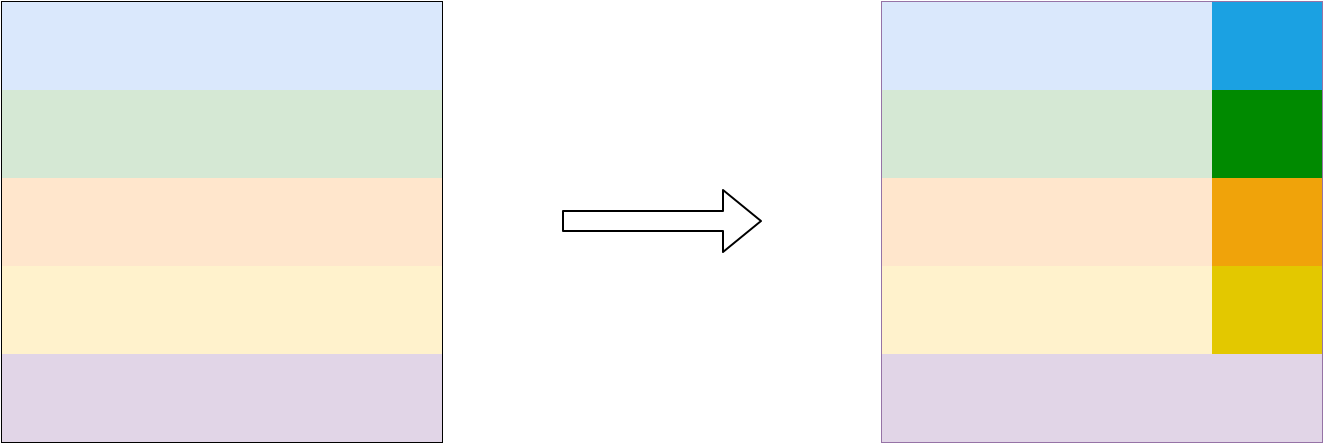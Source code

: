 <mxfile version="13.8.8" type="github"><diagram id="hZDSW_HOKCULCPWgvv6r" name="Page-1"><mxGraphModel dx="1354" dy="783" grid="1" gridSize="10" guides="1" tooltips="1" connect="1" arrows="1" fold="1" page="1" pageScale="1" pageWidth="850" pageHeight="1100" math="0" shadow="0"><root><mxCell id="0"/><mxCell id="1" parent="0"/><mxCell id="SrhOuSpwvDZdMjggOFZn-14" value="" style="shape=table;html=1;whiteSpace=wrap;startSize=0;container=1;collapsible=0;childLayout=tableLayout;rounded=0;shadow=0;sketch=0;" vertex="1" parent="1"><mxGeometry x="110" y="220" width="220" height="220" as="geometry"/></mxCell><mxCell id="SrhOuSpwvDZdMjggOFZn-31" style="shape=partialRectangle;html=1;whiteSpace=wrap;collapsible=0;dropTarget=0;pointerEvents=0;fillColor=none;top=0;left=0;bottom=0;right=0;points=[[0,0.5],[1,0.5]];portConstraint=eastwest;" vertex="1" parent="SrhOuSpwvDZdMjggOFZn-14"><mxGeometry width="220" height="44" as="geometry"/></mxCell><mxCell id="SrhOuSpwvDZdMjggOFZn-32" style="shape=partialRectangle;html=1;whiteSpace=wrap;connectable=0;fillColor=#dae8fc;top=0;left=0;bottom=0;right=0;overflow=hidden;strokeColor=#6c8ebf;" vertex="1" parent="SrhOuSpwvDZdMjggOFZn-31"><mxGeometry width="55" height="44" as="geometry"/></mxCell><mxCell id="SrhOuSpwvDZdMjggOFZn-33" style="shape=partialRectangle;html=1;whiteSpace=wrap;connectable=0;fillColor=#dae8fc;top=0;left=0;bottom=0;right=0;overflow=hidden;strokeColor=#6c8ebf;" vertex="1" parent="SrhOuSpwvDZdMjggOFZn-31"><mxGeometry x="55" width="55" height="44" as="geometry"/></mxCell><mxCell id="SrhOuSpwvDZdMjggOFZn-34" style="shape=partialRectangle;html=1;whiteSpace=wrap;connectable=0;fillColor=#dae8fc;top=0;left=0;bottom=0;right=0;overflow=hidden;strokeColor=#6c8ebf;" vertex="1" parent="SrhOuSpwvDZdMjggOFZn-31"><mxGeometry x="110" width="55" height="44" as="geometry"/></mxCell><mxCell id="SrhOuSpwvDZdMjggOFZn-35" style="shape=partialRectangle;html=1;whiteSpace=wrap;connectable=0;fillColor=#dae8fc;top=0;left=0;bottom=0;right=0;overflow=hidden;strokeColor=#6c8ebf;" vertex="1" parent="SrhOuSpwvDZdMjggOFZn-31"><mxGeometry x="165" width="55" height="44" as="geometry"/></mxCell><mxCell id="SrhOuSpwvDZdMjggOFZn-15" value="" style="shape=partialRectangle;html=1;whiteSpace=wrap;collapsible=0;dropTarget=0;pointerEvents=0;fillColor=none;top=0;left=0;bottom=0;right=0;points=[[0,0.5],[1,0.5]];portConstraint=eastwest;" vertex="1" parent="SrhOuSpwvDZdMjggOFZn-14"><mxGeometry y="44" width="220" height="44" as="geometry"/></mxCell><mxCell id="SrhOuSpwvDZdMjggOFZn-28" style="shape=partialRectangle;html=1;whiteSpace=wrap;connectable=0;fillColor=#d5e8d4;top=0;left=0;bottom=0;right=0;overflow=hidden;strokeColor=#82b366;" vertex="1" parent="SrhOuSpwvDZdMjggOFZn-15"><mxGeometry width="55" height="44" as="geometry"/></mxCell><mxCell id="SrhOuSpwvDZdMjggOFZn-16" value="" style="shape=partialRectangle;html=1;whiteSpace=wrap;connectable=0;fillColor=#d5e8d4;top=0;left=0;bottom=0;right=0;overflow=hidden;strokeColor=#82b366;" vertex="1" parent="SrhOuSpwvDZdMjggOFZn-15"><mxGeometry x="55" width="55" height="44" as="geometry"/></mxCell><mxCell id="SrhOuSpwvDZdMjggOFZn-17" value="" style="shape=partialRectangle;html=1;whiteSpace=wrap;connectable=0;fillColor=#d5e8d4;top=0;left=0;bottom=0;right=0;overflow=hidden;strokeColor=#82b366;" vertex="1" parent="SrhOuSpwvDZdMjggOFZn-15"><mxGeometry x="110" width="55" height="44" as="geometry"/></mxCell><mxCell id="SrhOuSpwvDZdMjggOFZn-18" value="" style="shape=partialRectangle;html=1;whiteSpace=wrap;connectable=0;fillColor=#d5e8d4;top=0;left=0;bottom=0;right=0;overflow=hidden;strokeColor=#82b366;" vertex="1" parent="SrhOuSpwvDZdMjggOFZn-15"><mxGeometry x="165" width="55" height="44" as="geometry"/></mxCell><mxCell id="SrhOuSpwvDZdMjggOFZn-19" value="" style="shape=partialRectangle;html=1;whiteSpace=wrap;collapsible=0;dropTarget=0;pointerEvents=0;fillColor=none;top=0;left=0;bottom=0;right=0;points=[[0,0.5],[1,0.5]];portConstraint=eastwest;" vertex="1" parent="SrhOuSpwvDZdMjggOFZn-14"><mxGeometry y="88" width="220" height="44" as="geometry"/></mxCell><mxCell id="SrhOuSpwvDZdMjggOFZn-29" style="shape=partialRectangle;html=1;whiteSpace=wrap;connectable=0;fillColor=#ffe6cc;top=0;left=0;bottom=0;right=0;overflow=hidden;strokeColor=#d79b00;" vertex="1" parent="SrhOuSpwvDZdMjggOFZn-19"><mxGeometry width="55" height="44" as="geometry"/></mxCell><mxCell id="SrhOuSpwvDZdMjggOFZn-20" value="" style="shape=partialRectangle;html=1;whiteSpace=wrap;connectable=0;fillColor=#ffe6cc;top=0;left=0;bottom=0;right=0;overflow=hidden;strokeColor=#d79b00;" vertex="1" parent="SrhOuSpwvDZdMjggOFZn-19"><mxGeometry x="55" width="55" height="44" as="geometry"/></mxCell><mxCell id="SrhOuSpwvDZdMjggOFZn-21" value="" style="shape=partialRectangle;html=1;whiteSpace=wrap;connectable=0;fillColor=#ffe6cc;top=0;left=0;bottom=0;right=0;overflow=hidden;strokeColor=#d79b00;" vertex="1" parent="SrhOuSpwvDZdMjggOFZn-19"><mxGeometry x="110" width="55" height="44" as="geometry"/></mxCell><mxCell id="SrhOuSpwvDZdMjggOFZn-22" value="" style="shape=partialRectangle;html=1;whiteSpace=wrap;connectable=0;fillColor=#ffe6cc;top=0;left=0;bottom=0;right=0;overflow=hidden;strokeColor=#d79b00;" vertex="1" parent="SrhOuSpwvDZdMjggOFZn-19"><mxGeometry x="165" width="55" height="44" as="geometry"/></mxCell><mxCell id="SrhOuSpwvDZdMjggOFZn-23" value="" style="shape=partialRectangle;html=1;whiteSpace=wrap;collapsible=0;dropTarget=0;pointerEvents=0;fillColor=none;top=0;left=0;bottom=0;right=0;points=[[0,0.5],[1,0.5]];portConstraint=eastwest;" vertex="1" parent="SrhOuSpwvDZdMjggOFZn-14"><mxGeometry y="132" width="220" height="44" as="geometry"/></mxCell><mxCell id="SrhOuSpwvDZdMjggOFZn-30" style="shape=partialRectangle;html=1;whiteSpace=wrap;connectable=0;fillColor=#fff2cc;top=0;left=0;bottom=0;right=0;overflow=hidden;strokeColor=#d6b656;" vertex="1" parent="SrhOuSpwvDZdMjggOFZn-23"><mxGeometry width="55" height="44" as="geometry"/></mxCell><mxCell id="SrhOuSpwvDZdMjggOFZn-24" value="" style="shape=partialRectangle;html=1;whiteSpace=wrap;connectable=0;fillColor=#fff2cc;top=0;left=0;bottom=0;right=0;overflow=hidden;strokeColor=#d6b656;" vertex="1" parent="SrhOuSpwvDZdMjggOFZn-23"><mxGeometry x="55" width="55" height="44" as="geometry"/></mxCell><mxCell id="SrhOuSpwvDZdMjggOFZn-25" value="" style="shape=partialRectangle;html=1;whiteSpace=wrap;connectable=0;fillColor=#fff2cc;top=0;left=0;bottom=0;right=0;overflow=hidden;strokeColor=#d6b656;" vertex="1" parent="SrhOuSpwvDZdMjggOFZn-23"><mxGeometry x="110" width="55" height="44" as="geometry"/></mxCell><mxCell id="SrhOuSpwvDZdMjggOFZn-26" value="" style="shape=partialRectangle;html=1;whiteSpace=wrap;connectable=0;fillColor=#fff2cc;top=0;left=0;bottom=0;right=0;overflow=hidden;strokeColor=#d6b656;" vertex="1" parent="SrhOuSpwvDZdMjggOFZn-23"><mxGeometry x="165" width="55" height="44" as="geometry"/></mxCell><mxCell id="SrhOuSpwvDZdMjggOFZn-36" style="shape=partialRectangle;html=1;whiteSpace=wrap;collapsible=0;dropTarget=0;pointerEvents=0;fillColor=none;top=0;left=0;bottom=0;right=0;points=[[0,0.5],[1,0.5]];portConstraint=eastwest;" vertex="1" parent="SrhOuSpwvDZdMjggOFZn-14"><mxGeometry y="176" width="220" height="44" as="geometry"/></mxCell><mxCell id="SrhOuSpwvDZdMjggOFZn-37" style="shape=partialRectangle;html=1;whiteSpace=wrap;connectable=0;fillColor=#e1d5e7;top=0;left=0;bottom=0;right=0;overflow=hidden;strokeColor=#9673a6;" vertex="1" parent="SrhOuSpwvDZdMjggOFZn-36"><mxGeometry width="55" height="44" as="geometry"/></mxCell><mxCell id="SrhOuSpwvDZdMjggOFZn-38" style="shape=partialRectangle;html=1;whiteSpace=wrap;connectable=0;fillColor=#e1d5e7;top=0;left=0;bottom=0;right=0;overflow=hidden;strokeColor=#9673a6;" vertex="1" parent="SrhOuSpwvDZdMjggOFZn-36"><mxGeometry x="55" width="55" height="44" as="geometry"/></mxCell><mxCell id="SrhOuSpwvDZdMjggOFZn-39" style="shape=partialRectangle;html=1;whiteSpace=wrap;connectable=0;fillColor=#e1d5e7;top=0;left=0;bottom=0;right=0;overflow=hidden;strokeColor=#9673a6;" vertex="1" parent="SrhOuSpwvDZdMjggOFZn-36"><mxGeometry x="110" width="55" height="44" as="geometry"/></mxCell><mxCell id="SrhOuSpwvDZdMjggOFZn-40" style="shape=partialRectangle;html=1;whiteSpace=wrap;connectable=0;fillColor=#e1d5e7;top=0;left=0;bottom=0;right=0;overflow=hidden;strokeColor=#9673a6;" vertex="1" parent="SrhOuSpwvDZdMjggOFZn-36"><mxGeometry x="165" width="55" height="44" as="geometry"/></mxCell><mxCell id="SrhOuSpwvDZdMjggOFZn-51" value="" style="shape=table;html=1;whiteSpace=wrap;startSize=0;container=1;collapsible=0;childLayout=tableLayout;rounded=0;shadow=0;sketch=0;fillColor=#e1d5e7;strokeColor=#9673a6;" vertex="1" parent="1"><mxGeometry x="550" y="220" width="220" height="220" as="geometry"/></mxCell><mxCell id="SrhOuSpwvDZdMjggOFZn-52" style="shape=partialRectangle;html=1;whiteSpace=wrap;collapsible=0;dropTarget=0;pointerEvents=0;fillColor=none;top=0;left=0;bottom=0;right=0;points=[[0,0.5],[1,0.5]];portConstraint=eastwest;" vertex="1" parent="SrhOuSpwvDZdMjggOFZn-51"><mxGeometry width="220" height="44" as="geometry"/></mxCell><mxCell id="SrhOuSpwvDZdMjggOFZn-53" style="shape=partialRectangle;html=1;whiteSpace=wrap;connectable=0;fillColor=#dae8fc;top=0;left=0;bottom=0;right=0;overflow=hidden;strokeColor=#6c8ebf;" vertex="1" parent="SrhOuSpwvDZdMjggOFZn-52"><mxGeometry width="55" height="44" as="geometry"/></mxCell><mxCell id="SrhOuSpwvDZdMjggOFZn-54" style="shape=partialRectangle;html=1;whiteSpace=wrap;connectable=0;fillColor=#dae8fc;top=0;left=0;bottom=0;right=0;overflow=hidden;strokeColor=#6c8ebf;" vertex="1" parent="SrhOuSpwvDZdMjggOFZn-52"><mxGeometry x="55" width="55" height="44" as="geometry"/></mxCell><mxCell id="SrhOuSpwvDZdMjggOFZn-55" style="shape=partialRectangle;html=1;whiteSpace=wrap;connectable=0;fillColor=#dae8fc;top=0;left=0;bottom=0;right=0;overflow=hidden;strokeColor=#6c8ebf;" vertex="1" parent="SrhOuSpwvDZdMjggOFZn-52"><mxGeometry x="110" width="55" height="44" as="geometry"/></mxCell><mxCell id="SrhOuSpwvDZdMjggOFZn-56" style="shape=partialRectangle;html=1;whiteSpace=wrap;connectable=0;fillColor=#1ba1e2;top=0;left=0;bottom=0;right=0;overflow=hidden;strokeColor=#006EAF;fontColor=#ffffff;" vertex="1" parent="SrhOuSpwvDZdMjggOFZn-52"><mxGeometry x="165" width="55" height="44" as="geometry"/></mxCell><mxCell id="SrhOuSpwvDZdMjggOFZn-57" value="" style="shape=partialRectangle;html=1;whiteSpace=wrap;collapsible=0;dropTarget=0;pointerEvents=0;fillColor=none;top=0;left=0;bottom=0;right=0;points=[[0,0.5],[1,0.5]];portConstraint=eastwest;" vertex="1" parent="SrhOuSpwvDZdMjggOFZn-51"><mxGeometry y="44" width="220" height="44" as="geometry"/></mxCell><mxCell id="SrhOuSpwvDZdMjggOFZn-58" style="shape=partialRectangle;html=1;whiteSpace=wrap;connectable=0;fillColor=#d5e8d4;top=0;left=0;bottom=0;right=0;overflow=hidden;strokeColor=#82b366;" vertex="1" parent="SrhOuSpwvDZdMjggOFZn-57"><mxGeometry width="55" height="44" as="geometry"/></mxCell><mxCell id="SrhOuSpwvDZdMjggOFZn-59" value="" style="shape=partialRectangle;html=1;whiteSpace=wrap;connectable=0;fillColor=#d5e8d4;top=0;left=0;bottom=0;right=0;overflow=hidden;strokeColor=#82b366;" vertex="1" parent="SrhOuSpwvDZdMjggOFZn-57"><mxGeometry x="55" width="55" height="44" as="geometry"/></mxCell><mxCell id="SrhOuSpwvDZdMjggOFZn-60" value="" style="shape=partialRectangle;html=1;whiteSpace=wrap;connectable=0;fillColor=#d5e8d4;top=0;left=0;bottom=0;right=0;overflow=hidden;strokeColor=#82b366;" vertex="1" parent="SrhOuSpwvDZdMjggOFZn-57"><mxGeometry x="110" width="55" height="44" as="geometry"/></mxCell><mxCell id="SrhOuSpwvDZdMjggOFZn-61" value="" style="shape=partialRectangle;html=1;whiteSpace=wrap;connectable=0;fillColor=#008a00;top=0;left=0;bottom=0;right=0;overflow=hidden;strokeColor=#005700;fontColor=#ffffff;" vertex="1" parent="SrhOuSpwvDZdMjggOFZn-57"><mxGeometry x="165" width="55" height="44" as="geometry"/></mxCell><mxCell id="SrhOuSpwvDZdMjggOFZn-62" value="" style="shape=partialRectangle;html=1;whiteSpace=wrap;collapsible=0;dropTarget=0;pointerEvents=0;fillColor=none;top=0;left=0;bottom=0;right=0;points=[[0,0.5],[1,0.5]];portConstraint=eastwest;" vertex="1" parent="SrhOuSpwvDZdMjggOFZn-51"><mxGeometry y="88" width="220" height="44" as="geometry"/></mxCell><mxCell id="SrhOuSpwvDZdMjggOFZn-63" style="shape=partialRectangle;html=1;whiteSpace=wrap;connectable=0;fillColor=#ffe6cc;top=0;left=0;bottom=0;right=0;overflow=hidden;strokeColor=#d79b00;" vertex="1" parent="SrhOuSpwvDZdMjggOFZn-62"><mxGeometry width="55" height="44" as="geometry"/></mxCell><mxCell id="SrhOuSpwvDZdMjggOFZn-64" value="" style="shape=partialRectangle;html=1;whiteSpace=wrap;connectable=0;fillColor=#ffe6cc;top=0;left=0;bottom=0;right=0;overflow=hidden;strokeColor=#d79b00;" vertex="1" parent="SrhOuSpwvDZdMjggOFZn-62"><mxGeometry x="55" width="55" height="44" as="geometry"/></mxCell><mxCell id="SrhOuSpwvDZdMjggOFZn-65" value="" style="shape=partialRectangle;html=1;whiteSpace=wrap;connectable=0;fillColor=#ffe6cc;top=0;left=0;bottom=0;right=0;overflow=hidden;strokeColor=#d79b00;" vertex="1" parent="SrhOuSpwvDZdMjggOFZn-62"><mxGeometry x="110" width="55" height="44" as="geometry"/></mxCell><mxCell id="SrhOuSpwvDZdMjggOFZn-66" value="" style="shape=partialRectangle;html=1;whiteSpace=wrap;connectable=0;fillColor=#f0a30a;top=0;left=0;bottom=0;right=0;overflow=hidden;strokeColor=#BD7000;fontColor=#ffffff;" vertex="1" parent="SrhOuSpwvDZdMjggOFZn-62"><mxGeometry x="165" width="55" height="44" as="geometry"/></mxCell><mxCell id="SrhOuSpwvDZdMjggOFZn-67" value="" style="shape=partialRectangle;html=1;whiteSpace=wrap;collapsible=0;dropTarget=0;pointerEvents=0;fillColor=none;top=0;left=0;bottom=0;right=0;points=[[0,0.5],[1,0.5]];portConstraint=eastwest;" vertex="1" parent="SrhOuSpwvDZdMjggOFZn-51"><mxGeometry y="132" width="220" height="44" as="geometry"/></mxCell><mxCell id="SrhOuSpwvDZdMjggOFZn-68" style="shape=partialRectangle;html=1;whiteSpace=wrap;connectable=0;fillColor=#fff2cc;top=0;left=0;bottom=0;right=0;overflow=hidden;strokeColor=#d6b656;" vertex="1" parent="SrhOuSpwvDZdMjggOFZn-67"><mxGeometry width="55" height="44" as="geometry"/></mxCell><mxCell id="SrhOuSpwvDZdMjggOFZn-69" value="" style="shape=partialRectangle;html=1;whiteSpace=wrap;connectable=0;fillColor=#fff2cc;top=0;left=0;bottom=0;right=0;overflow=hidden;strokeColor=#d6b656;" vertex="1" parent="SrhOuSpwvDZdMjggOFZn-67"><mxGeometry x="55" width="55" height="44" as="geometry"/></mxCell><mxCell id="SrhOuSpwvDZdMjggOFZn-70" value="" style="shape=partialRectangle;html=1;whiteSpace=wrap;connectable=0;fillColor=#fff2cc;top=0;left=0;bottom=0;right=0;overflow=hidden;strokeColor=#d6b656;" vertex="1" parent="SrhOuSpwvDZdMjggOFZn-67"><mxGeometry x="110" width="55" height="44" as="geometry"/></mxCell><mxCell id="SrhOuSpwvDZdMjggOFZn-71" value="" style="shape=partialRectangle;html=1;whiteSpace=wrap;connectable=0;fillColor=#e3c800;top=0;left=0;bottom=0;right=0;overflow=hidden;strokeColor=#B09500;fontColor=#ffffff;" vertex="1" parent="SrhOuSpwvDZdMjggOFZn-67"><mxGeometry x="165" width="55" height="44" as="geometry"/></mxCell><mxCell id="SrhOuSpwvDZdMjggOFZn-72" style="shape=partialRectangle;html=1;whiteSpace=wrap;collapsible=0;dropTarget=0;pointerEvents=0;fillColor=none;top=0;left=0;bottom=0;right=0;points=[[0,0.5],[1,0.5]];portConstraint=eastwest;" vertex="1" parent="SrhOuSpwvDZdMjggOFZn-51"><mxGeometry y="176" width="220" height="44" as="geometry"/></mxCell><mxCell id="SrhOuSpwvDZdMjggOFZn-73" style="shape=partialRectangle;html=1;whiteSpace=wrap;connectable=0;fillColor=#e1d5e7;top=0;left=0;bottom=0;right=0;overflow=hidden;strokeColor=#9673a6;" vertex="1" parent="SrhOuSpwvDZdMjggOFZn-72"><mxGeometry width="55" height="44" as="geometry"/></mxCell><mxCell id="SrhOuSpwvDZdMjggOFZn-74" style="shape=partialRectangle;html=1;whiteSpace=wrap;connectable=0;fillColor=#e1d5e7;top=0;left=0;bottom=0;right=0;overflow=hidden;strokeColor=#9673a6;" vertex="1" parent="SrhOuSpwvDZdMjggOFZn-72"><mxGeometry x="55" width="55" height="44" as="geometry"/></mxCell><mxCell id="SrhOuSpwvDZdMjggOFZn-75" style="shape=partialRectangle;html=1;whiteSpace=wrap;connectable=0;fillColor=#e1d5e7;top=0;left=0;bottom=0;right=0;overflow=hidden;strokeColor=#9673a6;" vertex="1" parent="SrhOuSpwvDZdMjggOFZn-72"><mxGeometry x="110" width="55" height="44" as="geometry"/></mxCell><mxCell id="SrhOuSpwvDZdMjggOFZn-76" style="shape=partialRectangle;html=1;whiteSpace=wrap;connectable=0;fillColor=#e1d5e7;top=0;left=0;bottom=0;right=0;overflow=hidden;strokeColor=#9673a6;" vertex="1" parent="SrhOuSpwvDZdMjggOFZn-72"><mxGeometry x="165" width="55" height="44" as="geometry"/></mxCell><mxCell id="SrhOuSpwvDZdMjggOFZn-77" value="" style="shape=flexArrow;endArrow=classic;html=1;" edge="1" parent="1"><mxGeometry width="50" height="50" relative="1" as="geometry"><mxPoint x="390" y="329.5" as="sourcePoint"/><mxPoint x="490" y="329.5" as="targetPoint"/></mxGeometry></mxCell></root></mxGraphModel></diagram></mxfile>